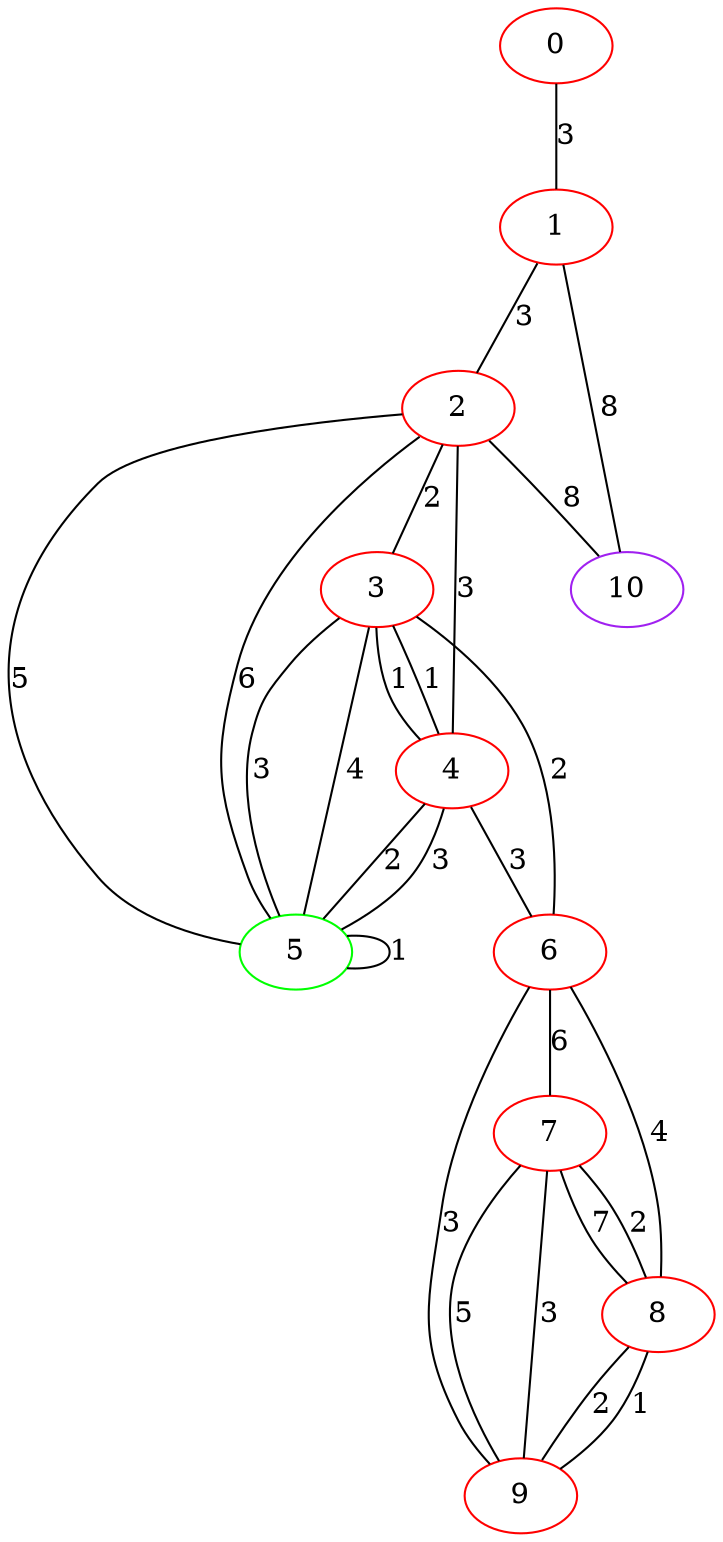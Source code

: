 graph "" {
0 [color=red, weight=1];
1 [color=red, weight=1];
2 [color=red, weight=1];
3 [color=red, weight=1];
4 [color=red, weight=1];
5 [color=green, weight=2];
6 [color=red, weight=1];
7 [color=red, weight=1];
8 [color=red, weight=1];
9 [color=red, weight=1];
10 [color=purple, weight=4];
0 -- 1  [key=0, label=3];
1 -- 2  [key=0, label=3];
1 -- 10  [key=0, label=8];
2 -- 10  [key=0, label=8];
2 -- 3  [key=0, label=2];
2 -- 4  [key=0, label=3];
2 -- 5  [key=0, label=5];
2 -- 5  [key=1, label=6];
3 -- 4  [key=0, label=1];
3 -- 4  [key=1, label=1];
3 -- 5  [key=0, label=3];
3 -- 5  [key=1, label=4];
3 -- 6  [key=0, label=2];
4 -- 5  [key=0, label=2];
4 -- 5  [key=1, label=3];
4 -- 6  [key=0, label=3];
5 -- 5  [key=0, label=1];
6 -- 8  [key=0, label=4];
6 -- 9  [key=0, label=3];
6 -- 7  [key=0, label=6];
7 -- 8  [key=0, label=7];
7 -- 8  [key=1, label=2];
7 -- 9  [key=0, label=5];
7 -- 9  [key=1, label=3];
8 -- 9  [key=0, label=2];
8 -- 9  [key=1, label=1];
}
